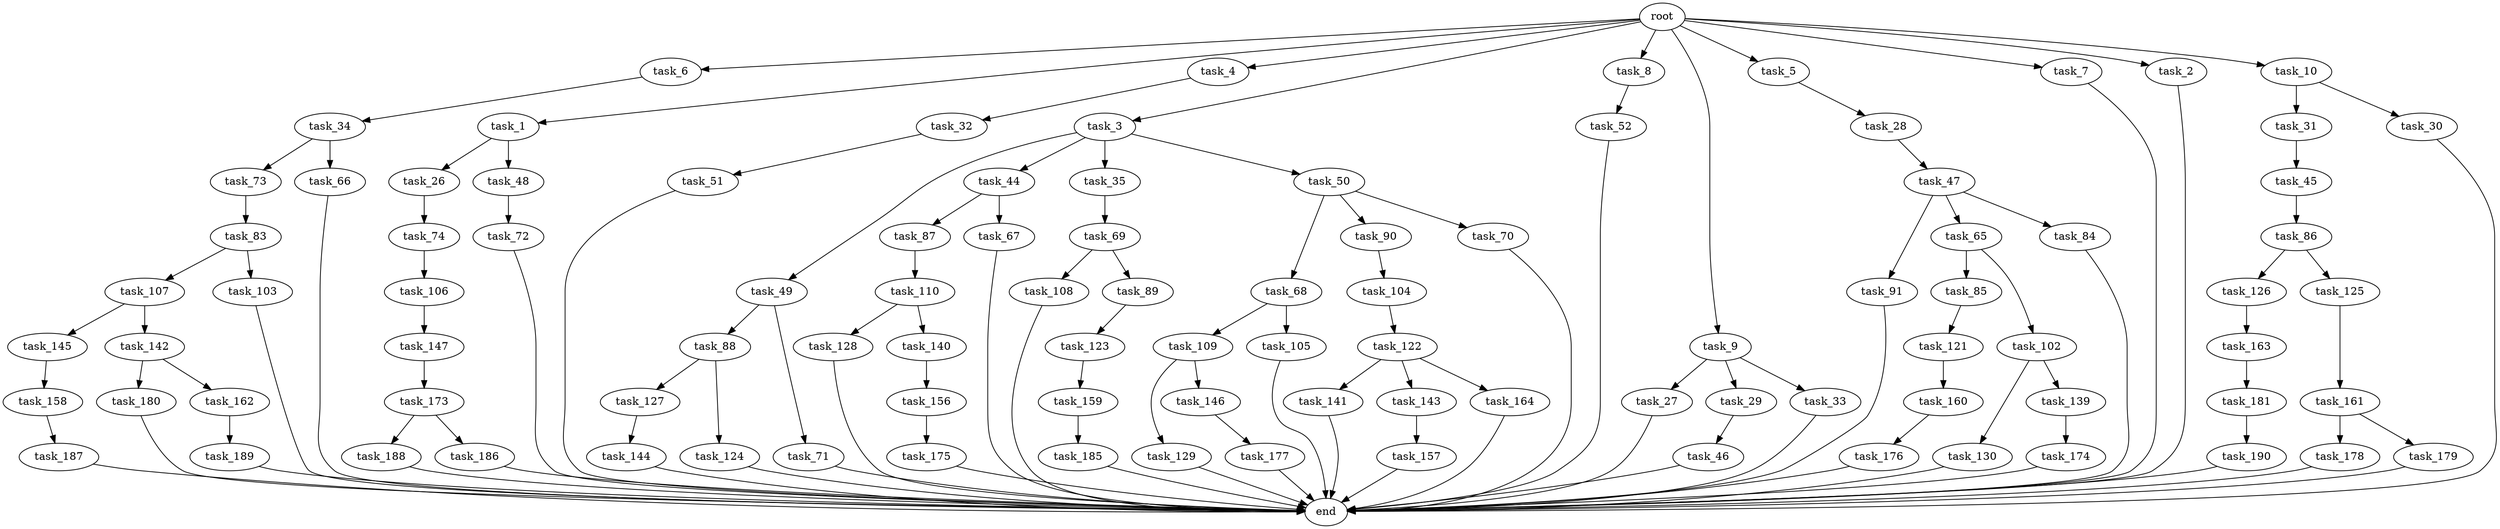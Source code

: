 digraph G {
  task_6 [size="1.024000"];
  task_91 [size="549755813.888000"];
  task_45 [size="858993459.200000"];
  task_187 [size="309237645.312000"];
  task_73 [size="858993459.200000"];
  task_123 [size="420906795.008000"];
  task_107 [size="214748364.800000"];
  task_66 [size="858993459.200000"];
  task_1 [size="1.024000"];
  task_159 [size="34359738.368000"];
  task_68 [size="695784701.952000"];
  task_190 [size="549755813.888000"];
  task_65 [size="549755813.888000"];
  task_83 [size="214748364.800000"];
  task_72 [size="34359738.368000"];
  root [size="0.000000"];
  task_178 [size="858993459.200000"];
  task_176 [size="77309411.328000"];
  task_179 [size="858993459.200000"];
  task_144 [size="549755813.888000"];
  task_84 [size="549755813.888000"];
  task_74 [size="695784701.952000"];
  task_4 [size="1.024000"];
  task_3 [size="1.024000"];
  task_86 [size="137438953.472000"];
  task_147 [size="858993459.200000"];
  task_189 [size="695784701.952000"];
  task_85 [size="77309411.328000"];
  task_121 [size="77309411.328000"];
  task_8 [size="1.024000"];
  task_9 [size="1.024000"];
  task_27 [size="695784701.952000"];
  task_109 [size="695784701.952000"];
  task_177 [size="137438953.472000"];
  task_5 [size="1.024000"];
  task_32 [size="137438953.472000"];
  task_161 [size="137438953.472000"];
  task_49 [size="77309411.328000"];
  task_145 [size="549755813.888000"];
  task_128 [size="420906795.008000"];
  task_44 [size="77309411.328000"];
  task_88 [size="858993459.200000"];
  task_7 [size="1.024000"];
  task_188 [size="858993459.200000"];
  task_181 [size="34359738.368000"];
  task_126 [size="695784701.952000"];
  task_35 [size="77309411.328000"];
  task_31 [size="549755813.888000"];
  task_186 [size="858993459.200000"];
  task_28 [size="695784701.952000"];
  task_142 [size="549755813.888000"];
  task_173 [size="309237645.312000"];
  task_180 [size="549755813.888000"];
  task_175 [size="549755813.888000"];
  task_141 [size="137438953.472000"];
  task_90 [size="695784701.952000"];
  task_162 [size="549755813.888000"];
  task_26 [size="695784701.952000"];
  task_143 [size="137438953.472000"];
  task_2 [size="1.024000"];
  task_106 [size="77309411.328000"];
  task_105 [size="695784701.952000"];
  task_129 [size="214748364.800000"];
  task_52 [size="309237645.312000"];
  task_87 [size="77309411.328000"];
  task_50 [size="77309411.328000"];
  task_122 [size="420906795.008000"];
  task_104 [size="214748364.800000"];
  task_158 [size="34359738.368000"];
  task_160 [size="420906795.008000"];
  task_174 [size="137438953.472000"];
  task_103 [size="214748364.800000"];
  task_127 [size="309237645.312000"];
  task_70 [size="695784701.952000"];
  task_30 [size="549755813.888000"];
  task_156 [size="309237645.312000"];
  task_67 [size="77309411.328000"];
  task_48 [size="695784701.952000"];
  task_10 [size="1.024000"];
  task_164 [size="137438953.472000"];
  task_185 [size="858993459.200000"];
  task_163 [size="137438953.472000"];
  task_29 [size="695784701.952000"];
  task_102 [size="77309411.328000"];
  task_130 [size="549755813.888000"];
  task_124 [size="309237645.312000"];
  task_139 [size="549755813.888000"];
  task_33 [size="695784701.952000"];
  task_47 [size="137438953.472000"];
  task_69 [size="549755813.888000"];
  task_140 [size="420906795.008000"];
  task_108 [size="858993459.200000"];
  end [size="0.000000"];
  task_71 [size="858993459.200000"];
  task_89 [size="858993459.200000"];
  task_46 [size="77309411.328000"];
  task_146 [size="214748364.800000"];
  task_34 [size="77309411.328000"];
  task_110 [size="214748364.800000"];
  task_51 [size="214748364.800000"];
  task_125 [size="695784701.952000"];
  task_157 [size="214748364.800000"];

  task_6 -> task_34 [size="75497472.000000"];
  task_91 -> end [size="1.000000"];
  task_45 -> task_86 [size="134217728.000000"];
  task_187 -> end [size="1.000000"];
  task_73 -> task_83 [size="209715200.000000"];
  task_123 -> task_159 [size="33554432.000000"];
  task_107 -> task_142 [size="536870912.000000"];
  task_107 -> task_145 [size="536870912.000000"];
  task_66 -> end [size="1.000000"];
  task_1 -> task_48 [size="679477248.000000"];
  task_1 -> task_26 [size="679477248.000000"];
  task_159 -> task_185 [size="838860800.000000"];
  task_68 -> task_105 [size="679477248.000000"];
  task_68 -> task_109 [size="679477248.000000"];
  task_190 -> end [size="1.000000"];
  task_65 -> task_85 [size="75497472.000000"];
  task_65 -> task_102 [size="75497472.000000"];
  task_83 -> task_107 [size="209715200.000000"];
  task_83 -> task_103 [size="209715200.000000"];
  task_72 -> end [size="1.000000"];
  root -> task_2 [size="1.000000"];
  root -> task_6 [size="1.000000"];
  root -> task_7 [size="1.000000"];
  root -> task_4 [size="1.000000"];
  root -> task_3 [size="1.000000"];
  root -> task_5 [size="1.000000"];
  root -> task_1 [size="1.000000"];
  root -> task_8 [size="1.000000"];
  root -> task_9 [size="1.000000"];
  root -> task_10 [size="1.000000"];
  task_178 -> end [size="1.000000"];
  task_176 -> end [size="1.000000"];
  task_179 -> end [size="1.000000"];
  task_144 -> end [size="1.000000"];
  task_84 -> end [size="1.000000"];
  task_74 -> task_106 [size="75497472.000000"];
  task_4 -> task_32 [size="134217728.000000"];
  task_3 -> task_50 [size="75497472.000000"];
  task_3 -> task_44 [size="75497472.000000"];
  task_3 -> task_49 [size="75497472.000000"];
  task_3 -> task_35 [size="75497472.000000"];
  task_86 -> task_125 [size="679477248.000000"];
  task_86 -> task_126 [size="679477248.000000"];
  task_147 -> task_173 [size="301989888.000000"];
  task_189 -> end [size="1.000000"];
  task_85 -> task_121 [size="75497472.000000"];
  task_121 -> task_160 [size="411041792.000000"];
  task_8 -> task_52 [size="301989888.000000"];
  task_9 -> task_29 [size="679477248.000000"];
  task_9 -> task_27 [size="679477248.000000"];
  task_9 -> task_33 [size="679477248.000000"];
  task_27 -> end [size="1.000000"];
  task_109 -> task_129 [size="209715200.000000"];
  task_109 -> task_146 [size="209715200.000000"];
  task_177 -> end [size="1.000000"];
  task_5 -> task_28 [size="679477248.000000"];
  task_32 -> task_51 [size="209715200.000000"];
  task_161 -> task_178 [size="838860800.000000"];
  task_161 -> task_179 [size="838860800.000000"];
  task_49 -> task_88 [size="838860800.000000"];
  task_49 -> task_71 [size="838860800.000000"];
  task_145 -> task_158 [size="33554432.000000"];
  task_128 -> end [size="1.000000"];
  task_44 -> task_67 [size="75497472.000000"];
  task_44 -> task_87 [size="75497472.000000"];
  task_88 -> task_124 [size="301989888.000000"];
  task_88 -> task_127 [size="301989888.000000"];
  task_7 -> end [size="1.000000"];
  task_188 -> end [size="1.000000"];
  task_181 -> task_190 [size="536870912.000000"];
  task_126 -> task_163 [size="134217728.000000"];
  task_35 -> task_69 [size="536870912.000000"];
  task_31 -> task_45 [size="838860800.000000"];
  task_186 -> end [size="1.000000"];
  task_28 -> task_47 [size="134217728.000000"];
  task_142 -> task_180 [size="536870912.000000"];
  task_142 -> task_162 [size="536870912.000000"];
  task_173 -> task_186 [size="838860800.000000"];
  task_173 -> task_188 [size="838860800.000000"];
  task_180 -> end [size="1.000000"];
  task_175 -> end [size="1.000000"];
  task_141 -> end [size="1.000000"];
  task_90 -> task_104 [size="209715200.000000"];
  task_162 -> task_189 [size="679477248.000000"];
  task_26 -> task_74 [size="679477248.000000"];
  task_143 -> task_157 [size="209715200.000000"];
  task_2 -> end [size="1.000000"];
  task_106 -> task_147 [size="838860800.000000"];
  task_105 -> end [size="1.000000"];
  task_129 -> end [size="1.000000"];
  task_52 -> end [size="1.000000"];
  task_87 -> task_110 [size="209715200.000000"];
  task_50 -> task_70 [size="679477248.000000"];
  task_50 -> task_68 [size="679477248.000000"];
  task_50 -> task_90 [size="679477248.000000"];
  task_122 -> task_143 [size="134217728.000000"];
  task_122 -> task_164 [size="134217728.000000"];
  task_122 -> task_141 [size="134217728.000000"];
  task_104 -> task_122 [size="411041792.000000"];
  task_158 -> task_187 [size="301989888.000000"];
  task_160 -> task_176 [size="75497472.000000"];
  task_174 -> end [size="1.000000"];
  task_103 -> end [size="1.000000"];
  task_127 -> task_144 [size="536870912.000000"];
  task_70 -> end [size="1.000000"];
  task_30 -> end [size="1.000000"];
  task_156 -> task_175 [size="536870912.000000"];
  task_67 -> end [size="1.000000"];
  task_48 -> task_72 [size="33554432.000000"];
  task_10 -> task_31 [size="536870912.000000"];
  task_10 -> task_30 [size="536870912.000000"];
  task_164 -> end [size="1.000000"];
  task_185 -> end [size="1.000000"];
  task_163 -> task_181 [size="33554432.000000"];
  task_29 -> task_46 [size="75497472.000000"];
  task_102 -> task_130 [size="536870912.000000"];
  task_102 -> task_139 [size="536870912.000000"];
  task_130 -> end [size="1.000000"];
  task_124 -> end [size="1.000000"];
  task_139 -> task_174 [size="134217728.000000"];
  task_33 -> end [size="1.000000"];
  task_47 -> task_65 [size="536870912.000000"];
  task_47 -> task_84 [size="536870912.000000"];
  task_47 -> task_91 [size="536870912.000000"];
  task_69 -> task_108 [size="838860800.000000"];
  task_69 -> task_89 [size="838860800.000000"];
  task_140 -> task_156 [size="301989888.000000"];
  task_108 -> end [size="1.000000"];
  task_71 -> end [size="1.000000"];
  task_89 -> task_123 [size="411041792.000000"];
  task_46 -> end [size="1.000000"];
  task_146 -> task_177 [size="134217728.000000"];
  task_34 -> task_66 [size="838860800.000000"];
  task_34 -> task_73 [size="838860800.000000"];
  task_110 -> task_128 [size="411041792.000000"];
  task_110 -> task_140 [size="411041792.000000"];
  task_51 -> end [size="1.000000"];
  task_125 -> task_161 [size="134217728.000000"];
  task_157 -> end [size="1.000000"];
}
